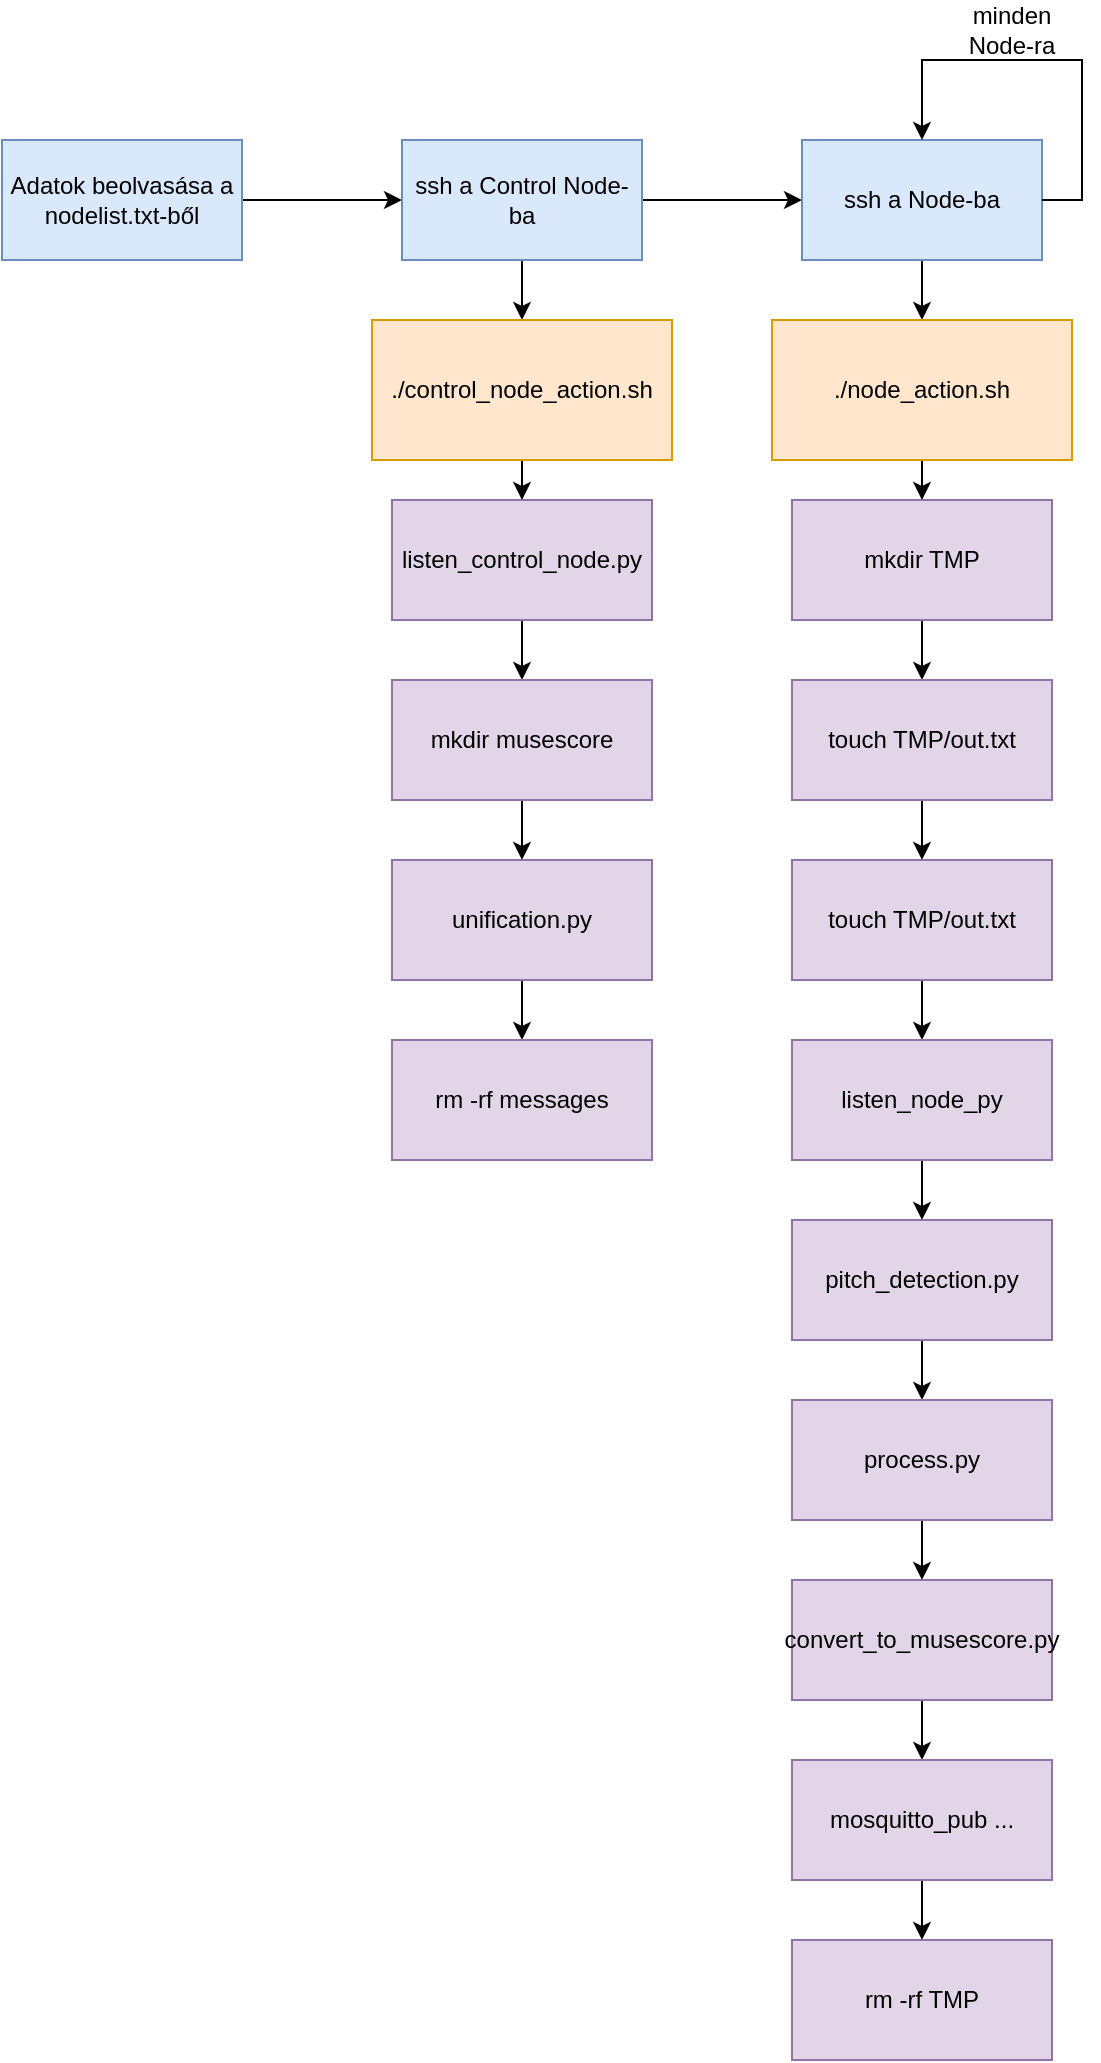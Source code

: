 <mxfile version="24.7.17">
  <diagram name="Page-1" id="SqX1o714xJ9qO1pQWiWN">
    <mxGraphModel dx="1050" dy="1691" grid="1" gridSize="10" guides="1" tooltips="1" connect="1" arrows="1" fold="1" page="1" pageScale="1" pageWidth="827" pageHeight="1169" math="0" shadow="0">
      <root>
        <mxCell id="0" />
        <mxCell id="1" parent="0" />
        <mxCell id="XJArQrUS-RA_R8yWmD0F-2" style="edgeStyle=orthogonalEdgeStyle;rounded=0;orthogonalLoop=1;jettySize=auto;html=1;" edge="1" parent="1" source="XJArQrUS-RA_R8yWmD0F-1" target="XJArQrUS-RA_R8yWmD0F-3">
          <mxGeometry relative="1" as="geometry">
            <mxPoint x="210" y="30" as="targetPoint" />
          </mxGeometry>
        </mxCell>
        <mxCell id="XJArQrUS-RA_R8yWmD0F-1" value="Adatok beolvasása a nodelist.txt-ből" style="rounded=0;whiteSpace=wrap;html=1;fillColor=#dae8fc;strokeColor=#6c8ebf;" vertex="1" parent="1">
          <mxGeometry x="20" width="120" height="60" as="geometry" />
        </mxCell>
        <mxCell id="XJArQrUS-RA_R8yWmD0F-4" style="edgeStyle=orthogonalEdgeStyle;rounded=0;orthogonalLoop=1;jettySize=auto;html=1;" edge="1" parent="1" source="XJArQrUS-RA_R8yWmD0F-3" target="XJArQrUS-RA_R8yWmD0F-5">
          <mxGeometry relative="1" as="geometry">
            <mxPoint x="280" y="120" as="targetPoint" />
          </mxGeometry>
        </mxCell>
        <mxCell id="XJArQrUS-RA_R8yWmD0F-15" value="" style="edgeStyle=orthogonalEdgeStyle;rounded=0;orthogonalLoop=1;jettySize=auto;html=1;" edge="1" parent="1" source="XJArQrUS-RA_R8yWmD0F-3" target="XJArQrUS-RA_R8yWmD0F-14">
          <mxGeometry relative="1" as="geometry" />
        </mxCell>
        <mxCell id="XJArQrUS-RA_R8yWmD0F-3" value="ssh a Control Node-ba" style="rounded=0;whiteSpace=wrap;html=1;fillColor=#dae8fc;strokeColor=#6c8ebf;" vertex="1" parent="1">
          <mxGeometry x="220" width="120" height="60" as="geometry" />
        </mxCell>
        <mxCell id="XJArQrUS-RA_R8yWmD0F-6" style="edgeStyle=orthogonalEdgeStyle;rounded=0;orthogonalLoop=1;jettySize=auto;html=1;" edge="1" parent="1" source="XJArQrUS-RA_R8yWmD0F-5" target="XJArQrUS-RA_R8yWmD0F-7">
          <mxGeometry relative="1" as="geometry">
            <mxPoint x="280" y="210" as="targetPoint" />
          </mxGeometry>
        </mxCell>
        <mxCell id="XJArQrUS-RA_R8yWmD0F-5" value="./control_node_action.sh" style="rounded=0;whiteSpace=wrap;html=1;fillColor=#ffe6cc;strokeColor=#d79b00;" vertex="1" parent="1">
          <mxGeometry x="205" y="90" width="150" height="70" as="geometry" />
        </mxCell>
        <mxCell id="XJArQrUS-RA_R8yWmD0F-9" value="" style="edgeStyle=orthogonalEdgeStyle;rounded=0;orthogonalLoop=1;jettySize=auto;html=1;" edge="1" parent="1" source="XJArQrUS-RA_R8yWmD0F-7" target="XJArQrUS-RA_R8yWmD0F-8">
          <mxGeometry relative="1" as="geometry" />
        </mxCell>
        <mxCell id="XJArQrUS-RA_R8yWmD0F-7" value="listen_control_node.py" style="rounded=0;whiteSpace=wrap;html=1;fillColor=#e1d5e7;strokeColor=#9673a6;" vertex="1" parent="1">
          <mxGeometry x="215" y="180" width="130" height="60" as="geometry" />
        </mxCell>
        <mxCell id="XJArQrUS-RA_R8yWmD0F-11" value="" style="edgeStyle=orthogonalEdgeStyle;rounded=0;orthogonalLoop=1;jettySize=auto;html=1;" edge="1" parent="1" source="XJArQrUS-RA_R8yWmD0F-8" target="XJArQrUS-RA_R8yWmD0F-10">
          <mxGeometry relative="1" as="geometry" />
        </mxCell>
        <mxCell id="XJArQrUS-RA_R8yWmD0F-8" value="mkdir musescore" style="rounded=0;whiteSpace=wrap;html=1;fillColor=#e1d5e7;strokeColor=#9673a6;" vertex="1" parent="1">
          <mxGeometry x="215" y="270" width="130" height="60" as="geometry" />
        </mxCell>
        <mxCell id="XJArQrUS-RA_R8yWmD0F-13" value="" style="edgeStyle=orthogonalEdgeStyle;rounded=0;orthogonalLoop=1;jettySize=auto;html=1;" edge="1" parent="1" source="XJArQrUS-RA_R8yWmD0F-10" target="XJArQrUS-RA_R8yWmD0F-12">
          <mxGeometry relative="1" as="geometry" />
        </mxCell>
        <mxCell id="XJArQrUS-RA_R8yWmD0F-10" value="unification.py" style="rounded=0;whiteSpace=wrap;html=1;fillColor=#e1d5e7;strokeColor=#9673a6;" vertex="1" parent="1">
          <mxGeometry x="215" y="360" width="130" height="60" as="geometry" />
        </mxCell>
        <mxCell id="XJArQrUS-RA_R8yWmD0F-12" value="rm -rf messages" style="rounded=0;whiteSpace=wrap;html=1;fillColor=#e1d5e7;strokeColor=#9673a6;" vertex="1" parent="1">
          <mxGeometry x="215" y="450" width="130" height="60" as="geometry" />
        </mxCell>
        <mxCell id="XJArQrUS-RA_R8yWmD0F-17" style="edgeStyle=orthogonalEdgeStyle;rounded=0;orthogonalLoop=1;jettySize=auto;html=1;entryX=0.5;entryY=0;entryDx=0;entryDy=0;" edge="1" parent="1" source="XJArQrUS-RA_R8yWmD0F-14" target="XJArQrUS-RA_R8yWmD0F-16">
          <mxGeometry relative="1" as="geometry" />
        </mxCell>
        <mxCell id="XJArQrUS-RA_R8yWmD0F-14" value="ssh a Node-ba" style="rounded=0;whiteSpace=wrap;html=1;fillColor=#dae8fc;strokeColor=#6c8ebf;" vertex="1" parent="1">
          <mxGeometry x="420" width="120" height="60" as="geometry" />
        </mxCell>
        <mxCell id="XJArQrUS-RA_R8yWmD0F-19" style="edgeStyle=orthogonalEdgeStyle;rounded=0;orthogonalLoop=1;jettySize=auto;html=1;" edge="1" parent="1" source="XJArQrUS-RA_R8yWmD0F-16" target="XJArQrUS-RA_R8yWmD0F-18">
          <mxGeometry relative="1" as="geometry" />
        </mxCell>
        <mxCell id="XJArQrUS-RA_R8yWmD0F-16" value="./node_action.sh" style="rounded=0;whiteSpace=wrap;html=1;fillColor=#ffe6cc;strokeColor=#d79b00;" vertex="1" parent="1">
          <mxGeometry x="405" y="90" width="150" height="70" as="geometry" />
        </mxCell>
        <mxCell id="XJArQrUS-RA_R8yWmD0F-21" value="" style="edgeStyle=orthogonalEdgeStyle;rounded=0;orthogonalLoop=1;jettySize=auto;html=1;" edge="1" parent="1" source="XJArQrUS-RA_R8yWmD0F-18" target="XJArQrUS-RA_R8yWmD0F-20">
          <mxGeometry relative="1" as="geometry" />
        </mxCell>
        <mxCell id="XJArQrUS-RA_R8yWmD0F-18" value="mkdir TMP" style="rounded=0;whiteSpace=wrap;html=1;fillColor=#e1d5e7;strokeColor=#9673a6;" vertex="1" parent="1">
          <mxGeometry x="415" y="180" width="130" height="60" as="geometry" />
        </mxCell>
        <mxCell id="XJArQrUS-RA_R8yWmD0F-23" value="" style="edgeStyle=orthogonalEdgeStyle;rounded=0;orthogonalLoop=1;jettySize=auto;html=1;" edge="1" parent="1" source="XJArQrUS-RA_R8yWmD0F-20" target="XJArQrUS-RA_R8yWmD0F-22">
          <mxGeometry relative="1" as="geometry" />
        </mxCell>
        <mxCell id="XJArQrUS-RA_R8yWmD0F-20" value="touch TMP/out.txt" style="rounded=0;whiteSpace=wrap;html=1;fillColor=#e1d5e7;strokeColor=#9673a6;" vertex="1" parent="1">
          <mxGeometry x="415" y="270" width="130" height="60" as="geometry" />
        </mxCell>
        <mxCell id="XJArQrUS-RA_R8yWmD0F-27" value="" style="edgeStyle=orthogonalEdgeStyle;rounded=0;orthogonalLoop=1;jettySize=auto;html=1;" edge="1" parent="1" source="XJArQrUS-RA_R8yWmD0F-22" target="XJArQrUS-RA_R8yWmD0F-26">
          <mxGeometry relative="1" as="geometry" />
        </mxCell>
        <mxCell id="XJArQrUS-RA_R8yWmD0F-22" value="touch TMP/out.txt" style="rounded=0;whiteSpace=wrap;html=1;fillColor=#e1d5e7;strokeColor=#9673a6;" vertex="1" parent="1">
          <mxGeometry x="415" y="360" width="130" height="60" as="geometry" />
        </mxCell>
        <mxCell id="XJArQrUS-RA_R8yWmD0F-29" value="" style="edgeStyle=orthogonalEdgeStyle;rounded=0;orthogonalLoop=1;jettySize=auto;html=1;" edge="1" parent="1" source="XJArQrUS-RA_R8yWmD0F-26" target="XJArQrUS-RA_R8yWmD0F-28">
          <mxGeometry relative="1" as="geometry" />
        </mxCell>
        <mxCell id="XJArQrUS-RA_R8yWmD0F-26" value="listen_node_py" style="rounded=0;whiteSpace=wrap;html=1;fillColor=#e1d5e7;strokeColor=#9673a6;" vertex="1" parent="1">
          <mxGeometry x="415" y="450" width="130" height="60" as="geometry" />
        </mxCell>
        <mxCell id="XJArQrUS-RA_R8yWmD0F-31" value="" style="edgeStyle=orthogonalEdgeStyle;rounded=0;orthogonalLoop=1;jettySize=auto;html=1;" edge="1" parent="1" source="XJArQrUS-RA_R8yWmD0F-28" target="XJArQrUS-RA_R8yWmD0F-30">
          <mxGeometry relative="1" as="geometry" />
        </mxCell>
        <mxCell id="XJArQrUS-RA_R8yWmD0F-28" value="pitch_detection.py" style="rounded=0;whiteSpace=wrap;html=1;fillColor=#e1d5e7;strokeColor=#9673a6;" vertex="1" parent="1">
          <mxGeometry x="415" y="540" width="130" height="60" as="geometry" />
        </mxCell>
        <mxCell id="XJArQrUS-RA_R8yWmD0F-33" value="" style="edgeStyle=orthogonalEdgeStyle;rounded=0;orthogonalLoop=1;jettySize=auto;html=1;" edge="1" parent="1" source="XJArQrUS-RA_R8yWmD0F-30" target="XJArQrUS-RA_R8yWmD0F-32">
          <mxGeometry relative="1" as="geometry" />
        </mxCell>
        <mxCell id="XJArQrUS-RA_R8yWmD0F-30" value="process.py" style="rounded=0;whiteSpace=wrap;html=1;fillColor=#e1d5e7;strokeColor=#9673a6;" vertex="1" parent="1">
          <mxGeometry x="415" y="630" width="130" height="60" as="geometry" />
        </mxCell>
        <mxCell id="XJArQrUS-RA_R8yWmD0F-35" value="" style="edgeStyle=orthogonalEdgeStyle;rounded=0;orthogonalLoop=1;jettySize=auto;html=1;" edge="1" parent="1" source="XJArQrUS-RA_R8yWmD0F-32" target="XJArQrUS-RA_R8yWmD0F-34">
          <mxGeometry relative="1" as="geometry" />
        </mxCell>
        <mxCell id="XJArQrUS-RA_R8yWmD0F-32" value="convert_to_musescore.py" style="rounded=0;whiteSpace=wrap;html=1;fillColor=#e1d5e7;strokeColor=#9673a6;" vertex="1" parent="1">
          <mxGeometry x="415" y="720" width="130" height="60" as="geometry" />
        </mxCell>
        <mxCell id="XJArQrUS-RA_R8yWmD0F-37" value="" style="edgeStyle=orthogonalEdgeStyle;rounded=0;orthogonalLoop=1;jettySize=auto;html=1;" edge="1" parent="1" source="XJArQrUS-RA_R8yWmD0F-34" target="XJArQrUS-RA_R8yWmD0F-36">
          <mxGeometry relative="1" as="geometry" />
        </mxCell>
        <mxCell id="XJArQrUS-RA_R8yWmD0F-34" value="mosquitto_pub ..." style="rounded=0;whiteSpace=wrap;html=1;fillColor=#e1d5e7;strokeColor=#9673a6;" vertex="1" parent="1">
          <mxGeometry x="415" y="810" width="130" height="60" as="geometry" />
        </mxCell>
        <mxCell id="XJArQrUS-RA_R8yWmD0F-36" value="rm -rf TMP" style="rounded=0;whiteSpace=wrap;html=1;fillColor=#e1d5e7;strokeColor=#9673a6;" vertex="1" parent="1">
          <mxGeometry x="415" y="900" width="130" height="60" as="geometry" />
        </mxCell>
        <mxCell id="XJArQrUS-RA_R8yWmD0F-38" style="edgeStyle=orthogonalEdgeStyle;rounded=0;orthogonalLoop=1;jettySize=auto;html=1;entryX=0.5;entryY=0;entryDx=0;entryDy=0;" edge="1" parent="1" source="XJArQrUS-RA_R8yWmD0F-14" target="XJArQrUS-RA_R8yWmD0F-14">
          <mxGeometry relative="1" as="geometry">
            <Array as="points">
              <mxPoint x="560" y="30" />
              <mxPoint x="560" y="-40" />
              <mxPoint x="480" y="-40" />
            </Array>
          </mxGeometry>
        </mxCell>
        <mxCell id="XJArQrUS-RA_R8yWmD0F-39" value="minden Node-ra" style="text;html=1;align=center;verticalAlign=middle;whiteSpace=wrap;rounded=0;" vertex="1" parent="1">
          <mxGeometry x="495" y="-70" width="60" height="30" as="geometry" />
        </mxCell>
      </root>
    </mxGraphModel>
  </diagram>
</mxfile>
